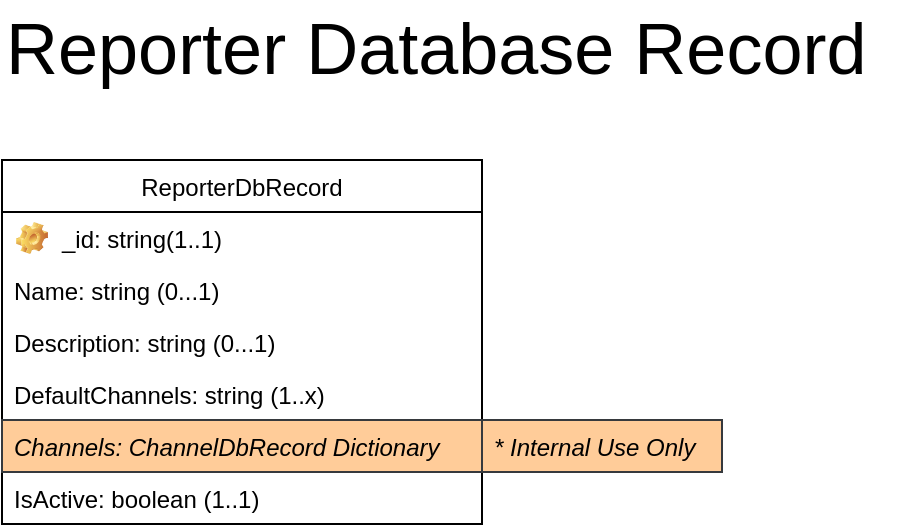 <mxfile version="13.7.9" type="device"><diagram id="CwCPBcXZOWI9J1zfgDHO" name="Page-1"><mxGraphModel dx="1042" dy="686" grid="1" gridSize="10" guides="1" tooltips="1" connect="1" arrows="1" fold="1" page="1" pageScale="1" pageWidth="1100" pageHeight="850" math="0" shadow="0"><root><mxCell id="0"/><mxCell id="1" parent="0"/><mxCell id="Yg6pK1T9AQLUbVwk1xyi-2" value="&lt;font style=&quot;font-size: 36px&quot;&gt;Reporter Database Record&lt;/font&gt;" style="text;html=1;resizable=0;points=[];autosize=1;align=left;verticalAlign=top;spacingTop=-4;" parent="1" vertex="1"><mxGeometry x="40" y="40" width="450" height="20" as="geometry"/></mxCell><mxCell id="KmfvtNIkWaQ_sEXPeE87-1" value="ReporterDbRecord" style="swimlane;fontStyle=0;childLayout=stackLayout;horizontal=1;startSize=26;fillColor=none;horizontalStack=0;resizeParent=1;resizeParentMax=0;resizeLast=0;collapsible=1;marginBottom=0;" parent="1" vertex="1"><mxGeometry x="40" y="120" width="240" height="182" as="geometry"/></mxCell><mxCell id="Ou2PWRsIDcKgJtkRFagu-1" value="_id: string(1..1)" style="label;fontStyle=0;strokeColor=none;fillColor=none;align=left;verticalAlign=top;overflow=hidden;spacingLeft=28;spacingRight=4;rotatable=0;points=[[0,0.5],[1,0.5]];portConstraint=eastwest;imageWidth=16;imageHeight=16;image=img/clipart/Gear_128x128.png" parent="KmfvtNIkWaQ_sEXPeE87-1" vertex="1"><mxGeometry y="26" width="240" height="26" as="geometry"/></mxCell><mxCell id="KmfvtNIkWaQ_sEXPeE87-2" value="Name: string (0...1)" style="text;strokeColor=none;fillColor=none;align=left;verticalAlign=top;spacingLeft=4;spacingRight=4;overflow=hidden;rotatable=0;points=[[0,0.5],[1,0.5]];portConstraint=eastwest;" parent="KmfvtNIkWaQ_sEXPeE87-1" vertex="1"><mxGeometry y="52" width="240" height="26" as="geometry"/></mxCell><mxCell id="KmfvtNIkWaQ_sEXPeE87-3" value="Description: string (0...1)" style="text;strokeColor=none;fillColor=none;align=left;verticalAlign=top;spacingLeft=4;spacingRight=4;overflow=hidden;rotatable=0;points=[[0,0.5],[1,0.5]];portConstraint=eastwest;" parent="KmfvtNIkWaQ_sEXPeE87-1" vertex="1"><mxGeometry y="78" width="240" height="26" as="geometry"/></mxCell><mxCell id="KmfvtNIkWaQ_sEXPeE87-5" value="DefaultChannels: string (1..x)" style="text;strokeColor=none;fillColor=none;align=left;verticalAlign=top;spacingLeft=4;spacingRight=4;overflow=hidden;rotatable=0;points=[[0,0.5],[1,0.5]];portConstraint=eastwest;" parent="KmfvtNIkWaQ_sEXPeE87-1" vertex="1"><mxGeometry y="104" width="240" height="26" as="geometry"/></mxCell><mxCell id="-53lqbg1xJHzIUH0O7E4-1" value="Channels: ChannelDbRecord Dictionary" style="text;strokeColor=#36393d;fillColor=#ffcc99;align=left;verticalAlign=top;spacingLeft=4;spacingRight=4;overflow=hidden;rotatable=0;points=[[0,0.5],[1,0.5]];portConstraint=eastwest;fontStyle=2" vertex="1" parent="KmfvtNIkWaQ_sEXPeE87-1"><mxGeometry y="130" width="240" height="26" as="geometry"/></mxCell><mxCell id="Ou2PWRsIDcKgJtkRFagu-3" value="IsActive: boolean (1..1)" style="text;strokeColor=none;fillColor=none;align=left;verticalAlign=top;spacingLeft=4;spacingRight=4;overflow=hidden;rotatable=0;points=[[0,0.5],[1,0.5]];portConstraint=eastwest;" parent="KmfvtNIkWaQ_sEXPeE87-1" vertex="1"><mxGeometry y="156" width="240" height="26" as="geometry"/></mxCell><mxCell id="-53lqbg1xJHzIUH0O7E4-2" value="* Internal Use Only" style="text;strokeColor=#36393d;fillColor=#ffcc99;align=left;verticalAlign=top;spacingLeft=4;spacingRight=4;overflow=hidden;rotatable=0;points=[[0,0.5],[1,0.5]];portConstraint=eastwest;fontStyle=2" vertex="1" parent="1"><mxGeometry x="280" y="250" width="120" height="26" as="geometry"/></mxCell></root></mxGraphModel></diagram></mxfile>